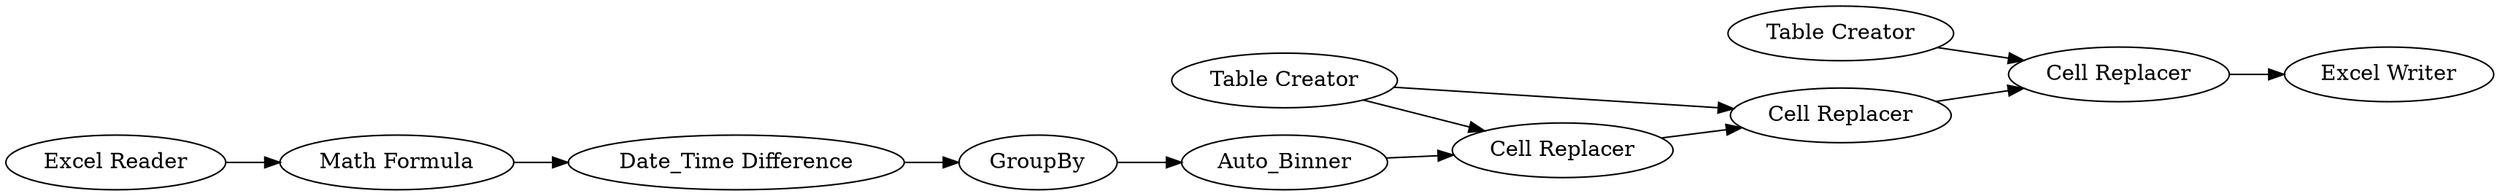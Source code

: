 digraph {
	7 -> 8
	10 -> 6
	4 -> 5
	10 -> 7
	8 -> 9
	3 -> 4
	11 -> 8
	5 -> 6
	1 -> 2
	2 -> 3
	6 -> 7
	5 [label=Auto_Binner]
	1 [label="Excel Reader"]
	7 [label="Cell Replacer"]
	9 [label="Excel Writer"]
	11 [label="Table Creator"]
	4 [label=GroupBy]
	6 [label="Cell Replacer"]
	8 [label="Cell Replacer"]
	3 [label="Date_Time Difference"]
	2 [label="Math Formula"]
	10 [label="Table Creator"]
	rankdir=LR
}
